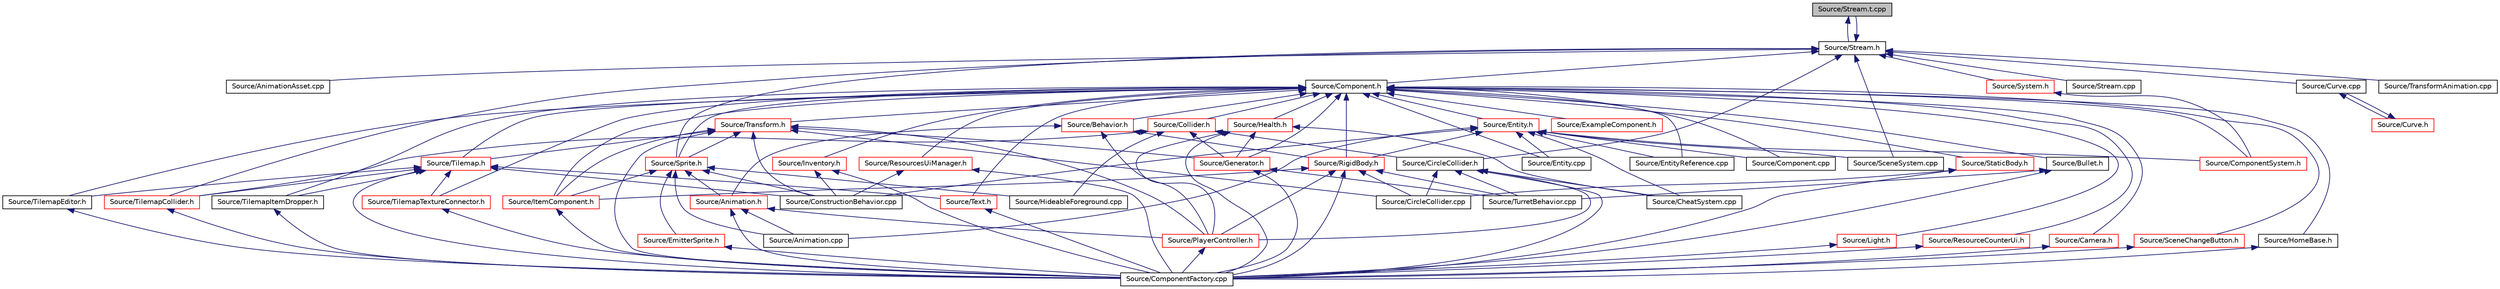 digraph "Source/Stream.t.cpp"
{
 // LATEX_PDF_SIZE
  edge [fontname="Helvetica",fontsize="10",labelfontname="Helvetica",labelfontsize="10"];
  node [fontname="Helvetica",fontsize="10",shape=record];
  Node1 [label="Source/Stream.t.cpp",height=0.2,width=0.4,color="black", fillcolor="grey75", style="filled", fontcolor="black",tooltip="JSON File reading/writing."];
  Node1 -> Node2 [dir="back",color="midnightblue",fontsize="10",style="solid",fontname="Helvetica"];
  Node2 [label="Source/Stream.h",height=0.2,width=0.4,color="black", fillcolor="white", style="filled",URL="$Stream_8h.html",tooltip="JSON File reading/writing."];
  Node2 -> Node3 [dir="back",color="midnightblue",fontsize="10",style="solid",fontname="Helvetica"];
  Node3 [label="Source/AnimationAsset.cpp",height=0.2,width=0.4,color="black", fillcolor="white", style="filled",URL="$AnimationAsset_8cpp.html",tooltip="Asset that contains information about a spritesheet animation."];
  Node2 -> Node4 [dir="back",color="midnightblue",fontsize="10",style="solid",fontname="Helvetica"];
  Node4 [label="Source/CircleCollider.h",height=0.2,width=0.4,color="black", fillcolor="white", style="filled",URL="$CircleCollider_8h.html",tooltip="Circle-shaped collider."];
  Node4 -> Node5 [dir="back",color="midnightblue",fontsize="10",style="solid",fontname="Helvetica"];
  Node5 [label="Source/CheatSystem.cpp",height=0.2,width=0.4,color="black", fillcolor="white", style="filled",URL="$CheatSystem_8cpp.html",tooltip="CheatSystem Class definition."];
  Node4 -> Node6 [dir="back",color="midnightblue",fontsize="10",style="solid",fontname="Helvetica"];
  Node6 [label="Source/CircleCollider.cpp",height=0.2,width=0.4,color="black", fillcolor="white", style="filled",URL="$CircleCollider_8cpp.html",tooltip="Circle-shaped collider."];
  Node4 -> Node7 [dir="back",color="midnightblue",fontsize="10",style="solid",fontname="Helvetica"];
  Node7 [label="Source/ComponentFactory.cpp",height=0.2,width=0.4,color="black", fillcolor="white", style="filled",URL="$ComponentFactory_8cpp.html",tooltip="Definitions for the component factory class."];
  Node4 -> Node8 [dir="back",color="midnightblue",fontsize="10",style="solid",fontname="Helvetica"];
  Node8 [label="Source/PlayerController.h",height=0.2,width=0.4,color="red", fillcolor="white", style="filled",URL="$PlayerController_8h.html",tooltip="PlayerController Behaviour Class."];
  Node8 -> Node7 [dir="back",color="midnightblue",fontsize="10",style="solid",fontname="Helvetica"];
  Node4 -> Node11 [dir="back",color="midnightblue",fontsize="10",style="solid",fontname="Helvetica"];
  Node11 [label="Source/TurretBehavior.cpp",height=0.2,width=0.4,color="black", fillcolor="white", style="filled",URL="$TurretBehavior_8cpp.html",tooltip="Behavior Compenent for Basic Turret"];
  Node2 -> Node12 [dir="back",color="midnightblue",fontsize="10",style="solid",fontname="Helvetica"];
  Node12 [label="Source/Component.h",height=0.2,width=0.4,color="black", fillcolor="white", style="filled",URL="$Component_8h.html",tooltip="Virtual component header."];
  Node12 -> Node13 [dir="back",color="midnightblue",fontsize="10",style="solid",fontname="Helvetica"];
  Node13 [label="Source/Behavior.h",height=0.2,width=0.4,color="red", fillcolor="white", style="filled",URL="$Behavior_8h.html",tooltip="Virtual behavior component header."];
  Node13 -> Node14 [dir="back",color="midnightblue",fontsize="10",style="solid",fontname="Helvetica"];
  Node14 [label="Source/Animation.h",height=0.2,width=0.4,color="red", fillcolor="white", style="filled",URL="$Animation_8h.html",tooltip="animation component class"];
  Node14 -> Node15 [dir="back",color="midnightblue",fontsize="10",style="solid",fontname="Helvetica"];
  Node15 [label="Source/Animation.cpp",height=0.2,width=0.4,color="black", fillcolor="white", style="filled",URL="$Animation_8cpp.html",tooltip="animation component implimentation"];
  Node14 -> Node7 [dir="back",color="midnightblue",fontsize="10",style="solid",fontname="Helvetica"];
  Node14 -> Node8 [dir="back",color="midnightblue",fontsize="10",style="solid",fontname="Helvetica"];
  Node13 -> Node8 [dir="back",color="midnightblue",fontsize="10",style="solid",fontname="Helvetica"];
  Node13 -> Node45 [dir="back",color="midnightblue",fontsize="10",style="solid",fontname="Helvetica"];
  Node45 [label="Source/RigidBody.h",height=0.2,width=0.4,color="red", fillcolor="white", style="filled",URL="$RigidBody_8h_source.html",tooltip=" "];
  Node45 -> Node6 [dir="back",color="midnightblue",fontsize="10",style="solid",fontname="Helvetica"];
  Node45 -> Node7 [dir="back",color="midnightblue",fontsize="10",style="solid",fontname="Helvetica"];
  Node45 -> Node55 [dir="back",color="midnightblue",fontsize="10",style="solid",fontname="Helvetica"];
  Node55 [label="Source/ItemComponent.h",height=0.2,width=0.4,color="red", fillcolor="white", style="filled",URL="$ItemComponent_8h.html",tooltip="Item in the world that can be picked up."];
  Node55 -> Node7 [dir="back",color="midnightblue",fontsize="10",style="solid",fontname="Helvetica"];
  Node45 -> Node8 [dir="back",color="midnightblue",fontsize="10",style="solid",fontname="Helvetica"];
  Node45 -> Node11 [dir="back",color="midnightblue",fontsize="10",style="solid",fontname="Helvetica"];
  Node12 -> Node58 [dir="back",color="midnightblue",fontsize="10",style="solid",fontname="Helvetica"];
  Node58 [label="Source/Bullet.h",height=0.2,width=0.4,color="black", fillcolor="white", style="filled",URL="$Bullet_8h_source.html",tooltip=" "];
  Node58 -> Node7 [dir="back",color="midnightblue",fontsize="10",style="solid",fontname="Helvetica"];
  Node58 -> Node11 [dir="back",color="midnightblue",fontsize="10",style="solid",fontname="Helvetica"];
  Node12 -> Node59 [dir="back",color="midnightblue",fontsize="10",style="solid",fontname="Helvetica"];
  Node59 [label="Source/Camera.h",height=0.2,width=0.4,color="red", fillcolor="white", style="filled",URL="$Camera_8h.html",tooltip="Camera component for rendering."];
  Node59 -> Node7 [dir="back",color="midnightblue",fontsize="10",style="solid",fontname="Helvetica"];
  Node12 -> Node71 [dir="back",color="midnightblue",fontsize="10",style="solid",fontname="Helvetica"];
  Node71 [label="Source/Collider.h",height=0.2,width=0.4,color="red", fillcolor="white", style="filled",URL="$Collider_8h.html",tooltip="Base component for detecting collisions."];
  Node71 -> Node4 [dir="back",color="midnightblue",fontsize="10",style="solid",fontname="Helvetica"];
  Node71 -> Node25 [dir="back",color="midnightblue",fontsize="10",style="solid",fontname="Helvetica"];
  Node25 [label="Source/Generator.h",height=0.2,width=0.4,color="red", fillcolor="white", style="filled",URL="$Generator_8h_source.html",tooltip=" "];
  Node25 -> Node7 [dir="back",color="midnightblue",fontsize="10",style="solid",fontname="Helvetica"];
  Node25 -> Node11 [dir="back",color="midnightblue",fontsize="10",style="solid",fontname="Helvetica"];
  Node71 -> Node33 [dir="back",color="midnightblue",fontsize="10",style="solid",fontname="Helvetica"];
  Node33 [label="Source/HideableForeground.cpp",height=0.2,width=0.4,color="black", fillcolor="white", style="filled",URL="$HideableForeground_8cpp.html",tooltip="Component that hides an attached Sprite when it overlaps something."];
  Node71 -> Node72 [dir="back",color="midnightblue",fontsize="10",style="solid",fontname="Helvetica"];
  Node72 [label="Source/TilemapCollider.h",height=0.2,width=0.4,color="red", fillcolor="white", style="filled",URL="$TilemapCollider_8h.html",tooltip="tilemap collider"];
  Node72 -> Node7 [dir="back",color="midnightblue",fontsize="10",style="solid",fontname="Helvetica"];
  Node12 -> Node73 [dir="back",color="midnightblue",fontsize="10",style="solid",fontname="Helvetica"];
  Node73 [label="Source/Component.cpp",height=0.2,width=0.4,color="black", fillcolor="white", style="filled",URL="$Component_8cpp.html",tooltip="Virtual component header."];
  Node12 -> Node74 [dir="back",color="midnightblue",fontsize="10",style="solid",fontname="Helvetica"];
  Node74 [label="Source/ComponentSystem.h",height=0.2,width=0.4,color="red", fillcolor="white", style="filled",URL="$ComponentSystem_8h.html",tooltip="System that keeps track of a specific kind of Component."];
  Node12 -> Node77 [dir="back",color="midnightblue",fontsize="10",style="solid",fontname="Helvetica"];
  Node77 [label="Source/Entity.cpp",height=0.2,width=0.4,color="black", fillcolor="white", style="filled",URL="$Entity_8cpp.html",tooltip="Function definitions for the Entity class."];
  Node12 -> Node78 [dir="back",color="midnightblue",fontsize="10",style="solid",fontname="Helvetica"];
  Node78 [label="Source/Entity.h",height=0.2,width=0.4,color="red", fillcolor="white", style="filled",URL="$Entity_8h.html",tooltip="Entity class which holds Components."];
  Node78 -> Node15 [dir="back",color="midnightblue",fontsize="10",style="solid",fontname="Helvetica"];
  Node78 -> Node5 [dir="back",color="midnightblue",fontsize="10",style="solid",fontname="Helvetica"];
  Node78 -> Node73 [dir="back",color="midnightblue",fontsize="10",style="solid",fontname="Helvetica"];
  Node78 -> Node74 [dir="back",color="midnightblue",fontsize="10",style="solid",fontname="Helvetica"];
  Node78 -> Node23 [dir="back",color="midnightblue",fontsize="10",style="solid",fontname="Helvetica"];
  Node23 [label="Source/ConstructionBehavior.cpp",height=0.2,width=0.4,color="black", fillcolor="white", style="filled",URL="$ConstructionBehavior_8cpp.html",tooltip="handles the construction of towers and modification of terrain"];
  Node78 -> Node77 [dir="back",color="midnightblue",fontsize="10",style="solid",fontname="Helvetica"];
  Node78 -> Node107 [dir="back",color="midnightblue",fontsize="10",style="solid",fontname="Helvetica"];
  Node107 [label="Source/EntityReference.cpp",height=0.2,width=0.4,color="black", fillcolor="white", style="filled",URL="$EntityReference_8cpp.html",tooltip="a reference to an Entity in the scene"];
  Node78 -> Node45 [dir="back",color="midnightblue",fontsize="10",style="solid",fontname="Helvetica"];
  Node78 -> Node103 [dir="back",color="midnightblue",fontsize="10",style="solid",fontname="Helvetica"];
  Node103 [label="Source/SceneSystem.cpp",height=0.2,width=0.4,color="black", fillcolor="white", style="filled",URL="$SceneSystem_8cpp.html",tooltip="handles the process of resetting and changing scenes"];
  Node12 -> Node107 [dir="back",color="midnightblue",fontsize="10",style="solid",fontname="Helvetica"];
  Node12 -> Node115 [dir="back",color="midnightblue",fontsize="10",style="solid",fontname="Helvetica"];
  Node115 [label="Source/ExampleComponent.h",height=0.2,width=0.4,color="red", fillcolor="white", style="filled",URL="$ExampleComponent_8h.html",tooltip="DESCRIPTION HERE."];
  Node12 -> Node25 [dir="back",color="midnightblue",fontsize="10",style="solid",fontname="Helvetica"];
  Node12 -> Node117 [dir="back",color="midnightblue",fontsize="10",style="solid",fontname="Helvetica"];
  Node117 [label="Source/Health.h",height=0.2,width=0.4,color="red", fillcolor="white", style="filled",URL="$Health_8h_source.html",tooltip=" "];
  Node117 -> Node5 [dir="back",color="midnightblue",fontsize="10",style="solid",fontname="Helvetica"];
  Node117 -> Node7 [dir="back",color="midnightblue",fontsize="10",style="solid",fontname="Helvetica"];
  Node117 -> Node25 [dir="back",color="midnightblue",fontsize="10",style="solid",fontname="Helvetica"];
  Node117 -> Node8 [dir="back",color="midnightblue",fontsize="10",style="solid",fontname="Helvetica"];
  Node12 -> Node118 [dir="back",color="midnightblue",fontsize="10",style="solid",fontname="Helvetica"];
  Node118 [label="Source/HomeBase.h",height=0.2,width=0.4,color="black", fillcolor="white", style="filled",URL="$HomeBase_8h_source.html",tooltip=" "];
  Node118 -> Node7 [dir="back",color="midnightblue",fontsize="10",style="solid",fontname="Helvetica"];
  Node12 -> Node119 [dir="back",color="midnightblue",fontsize="10",style="solid",fontname="Helvetica"];
  Node119 [label="Source/Inventory.h",height=0.2,width=0.4,color="red", fillcolor="white", style="filled",URL="$Inventory_8h.html",tooltip="Inventory component that stores items."];
  Node119 -> Node7 [dir="back",color="midnightblue",fontsize="10",style="solid",fontname="Helvetica"];
  Node119 -> Node23 [dir="back",color="midnightblue",fontsize="10",style="solid",fontname="Helvetica"];
  Node12 -> Node55 [dir="back",color="midnightblue",fontsize="10",style="solid",fontname="Helvetica"];
  Node12 -> Node120 [dir="back",color="midnightblue",fontsize="10",style="solid",fontname="Helvetica"];
  Node120 [label="Source/Light.h",height=0.2,width=0.4,color="red", fillcolor="white", style="filled",URL="$Light_8h.html",tooltip="Light source component. It shines."];
  Node120 -> Node7 [dir="back",color="midnightblue",fontsize="10",style="solid",fontname="Helvetica"];
  Node12 -> Node121 [dir="back",color="midnightblue",fontsize="10",style="solid",fontname="Helvetica"];
  Node121 [label="Source/ResourceCounterUi.h",height=0.2,width=0.4,color="red", fillcolor="white", style="filled",URL="$ResourceCounterUi_8h.html",tooltip="Ui Component that displays a resource sprite and a count."];
  Node121 -> Node7 [dir="back",color="midnightblue",fontsize="10",style="solid",fontname="Helvetica"];
  Node12 -> Node83 [dir="back",color="midnightblue",fontsize="10",style="solid",fontname="Helvetica"];
  Node83 [label="Source/ResourcesUiManager.h",height=0.2,width=0.4,color="red", fillcolor="white", style="filled",URL="$ResourcesUiManager_8h.html",tooltip="Component that manages the UI for displaying what resources a player currently has."];
  Node83 -> Node7 [dir="back",color="midnightblue",fontsize="10",style="solid",fontname="Helvetica"];
  Node83 -> Node23 [dir="back",color="midnightblue",fontsize="10",style="solid",fontname="Helvetica"];
  Node12 -> Node45 [dir="back",color="midnightblue",fontsize="10",style="solid",fontname="Helvetica"];
  Node12 -> Node122 [dir="back",color="midnightblue",fontsize="10",style="solid",fontname="Helvetica"];
  Node122 [label="Source/SceneChangeButton.h",height=0.2,width=0.4,color="red", fillcolor="white", style="filled",URL="$SceneChangeButton_8h.html",tooltip="Component that changes the scene when clicked."];
  Node122 -> Node7 [dir="back",color="midnightblue",fontsize="10",style="solid",fontname="Helvetica"];
  Node12 -> Node84 [dir="back",color="midnightblue",fontsize="10",style="solid",fontname="Helvetica"];
  Node84 [label="Source/Sprite.h",height=0.2,width=0.4,color="red", fillcolor="white", style="filled",URL="$Sprite_8h_source.html",tooltip=" "];
  Node84 -> Node15 [dir="back",color="midnightblue",fontsize="10",style="solid",fontname="Helvetica"];
  Node84 -> Node14 [dir="back",color="midnightblue",fontsize="10",style="solid",fontname="Helvetica"];
  Node84 -> Node23 [dir="back",color="midnightblue",fontsize="10",style="solid",fontname="Helvetica"];
  Node84 -> Node85 [dir="back",color="midnightblue",fontsize="10",style="solid",fontname="Helvetica"];
  Node85 [label="Source/EmitterSprite.h",height=0.2,width=0.4,color="red", fillcolor="white", style="filled",URL="$EmitterSprite_8h.html",tooltip="Renders particles using data from SSBO."];
  Node85 -> Node7 [dir="back",color="midnightblue",fontsize="10",style="solid",fontname="Helvetica"];
  Node84 -> Node33 [dir="back",color="midnightblue",fontsize="10",style="solid",fontname="Helvetica"];
  Node84 -> Node55 [dir="back",color="midnightblue",fontsize="10",style="solid",fontname="Helvetica"];
  Node12 -> Node123 [dir="back",color="midnightblue",fontsize="10",style="solid",fontname="Helvetica"];
  Node123 [label="Source/StaticBody.h",height=0.2,width=0.4,color="red", fillcolor="white", style="filled",URL="$StaticBody_8h.html",tooltip="pysics body which can be collided with and does not move"];
  Node123 -> Node6 [dir="back",color="midnightblue",fontsize="10",style="solid",fontname="Helvetica"];
  Node123 -> Node7 [dir="back",color="midnightblue",fontsize="10",style="solid",fontname="Helvetica"];
  Node12 -> Node112 [dir="back",color="midnightblue",fontsize="10",style="solid",fontname="Helvetica"];
  Node112 [label="Source/Text.h",height=0.2,width=0.4,color="red", fillcolor="white", style="filled",URL="$Text_8h.html",tooltip="Component that makes use of Tilemap to draw text."];
  Node112 -> Node7 [dir="back",color="midnightblue",fontsize="10",style="solid",fontname="Helvetica"];
  Node12 -> Node110 [dir="back",color="midnightblue",fontsize="10",style="solid",fontname="Helvetica"];
  Node110 [label="Source/Tilemap.h",height=0.2,width=0.4,color="red", fillcolor="white", style="filled",URL="$Tilemap_8h.html",tooltip="Tilemap component - loads and manages a tilemap array."];
  Node110 -> Node7 [dir="back",color="midnightblue",fontsize="10",style="solid",fontname="Helvetica"];
  Node110 -> Node23 [dir="back",color="midnightblue",fontsize="10",style="solid",fontname="Helvetica"];
  Node110 -> Node112 [dir="back",color="midnightblue",fontsize="10",style="solid",fontname="Helvetica"];
  Node110 -> Node72 [dir="back",color="midnightblue",fontsize="10",style="solid",fontname="Helvetica"];
  Node110 -> Node91 [dir="back",color="midnightblue",fontsize="10",style="solid",fontname="Helvetica"];
  Node91 [label="Source/TilemapEditor.h",height=0.2,width=0.4,color="black", fillcolor="white", style="filled",URL="$TilemapEditor_8h.html",tooltip="Component that allows direct editing of a Tilemap."];
  Node91 -> Node7 [dir="back",color="midnightblue",fontsize="10",style="solid",fontname="Helvetica"];
  Node110 -> Node92 [dir="back",color="midnightblue",fontsize="10",style="solid",fontname="Helvetica"];
  Node92 [label="Source/TilemapItemDropper.h",height=0.2,width=0.4,color="black", fillcolor="white", style="filled",URL="$TilemapItemDropper_8h.html",tooltip="Drops an item whenever a tile is broken."];
  Node92 -> Node7 [dir="back",color="midnightblue",fontsize="10",style="solid",fontname="Helvetica"];
  Node110 -> Node114 [dir="back",color="midnightblue",fontsize="10",style="solid",fontname="Helvetica"];
  Node114 [label="Source/TilemapTextureConnector.h",height=0.2,width=0.4,color="red", fillcolor="white", style="filled",URL="$TilemapTextureConnector_8h.html",tooltip="Component that uses a parent 'source' tilemap to update a child tilemap with connected textures."];
  Node114 -> Node7 [dir="back",color="midnightblue",fontsize="10",style="solid",fontname="Helvetica"];
  Node12 -> Node91 [dir="back",color="midnightblue",fontsize="10",style="solid",fontname="Helvetica"];
  Node12 -> Node92 [dir="back",color="midnightblue",fontsize="10",style="solid",fontname="Helvetica"];
  Node12 -> Node114 [dir="back",color="midnightblue",fontsize="10",style="solid",fontname="Helvetica"];
  Node12 -> Node125 [dir="back",color="midnightblue",fontsize="10",style="solid",fontname="Helvetica"];
  Node125 [label="Source/Transform.h",height=0.2,width=0.4,color="red", fillcolor="white", style="filled",URL="$Transform_8h.html",tooltip="Transform."];
  Node125 -> Node6 [dir="back",color="midnightblue",fontsize="10",style="solid",fontname="Helvetica"];
  Node125 -> Node7 [dir="back",color="midnightblue",fontsize="10",style="solid",fontname="Helvetica"];
  Node125 -> Node23 [dir="back",color="midnightblue",fontsize="10",style="solid",fontname="Helvetica"];
  Node125 -> Node25 [dir="back",color="midnightblue",fontsize="10",style="solid",fontname="Helvetica"];
  Node125 -> Node55 [dir="back",color="midnightblue",fontsize="10",style="solid",fontname="Helvetica"];
  Node125 -> Node8 [dir="back",color="midnightblue",fontsize="10",style="solid",fontname="Helvetica"];
  Node125 -> Node84 [dir="back",color="midnightblue",fontsize="10",style="solid",fontname="Helvetica"];
  Node125 -> Node110 [dir="back",color="midnightblue",fontsize="10",style="solid",fontname="Helvetica"];
  Node2 -> Node129 [dir="back",color="midnightblue",fontsize="10",style="solid",fontname="Helvetica"];
  Node129 [label="Source/Curve.cpp",height=0.2,width=0.4,color="black", fillcolor="white", style="filled",URL="$Curve_8cpp.html",tooltip="class for interpolating between sequences of values"];
  Node129 -> Node130 [dir="back",color="midnightblue",fontsize="10",style="solid",fontname="Helvetica"];
  Node130 [label="Source/Curve.h",height=0.2,width=0.4,color="red", fillcolor="white", style="filled",URL="$Curve_8h.html",tooltip="class for interpolating between sequences of values"];
  Node130 -> Node129 [dir="back",color="midnightblue",fontsize="10",style="solid",fontname="Helvetica"];
  Node2 -> Node103 [dir="back",color="midnightblue",fontsize="10",style="solid",fontname="Helvetica"];
  Node2 -> Node84 [dir="back",color="midnightblue",fontsize="10",style="solid",fontname="Helvetica"];
  Node2 -> Node133 [dir="back",color="midnightblue",fontsize="10",style="solid",fontname="Helvetica"];
  Node133 [label="Source/Stream.cpp",height=0.2,width=0.4,color="black", fillcolor="white", style="filled",URL="$Stream_8cpp.html",tooltip="JSON File reading/writing."];
  Node2 -> Node1 [dir="back",color="midnightblue",fontsize="10",style="solid",fontname="Helvetica"];
  Node2 -> Node134 [dir="back",color="midnightblue",fontsize="10",style="solid",fontname="Helvetica"];
  Node134 [label="Source/System.h",height=0.2,width=0.4,color="red", fillcolor="white", style="filled",URL="$System_8h.html",tooltip="Base class for all Systems."];
  Node134 -> Node74 [dir="back",color="midnightblue",fontsize="10",style="solid",fontname="Helvetica"];
  Node2 -> Node72 [dir="back",color="midnightblue",fontsize="10",style="solid",fontname="Helvetica"];
  Node2 -> Node132 [dir="back",color="midnightblue",fontsize="10",style="solid",fontname="Helvetica"];
  Node132 [label="Source/TransformAnimation.cpp",height=0.2,width=0.4,color="black", fillcolor="white", style="filled",URL="$TransformAnimation_8cpp.html",tooltip="Asset that animates a Transform with Curves."];
}
